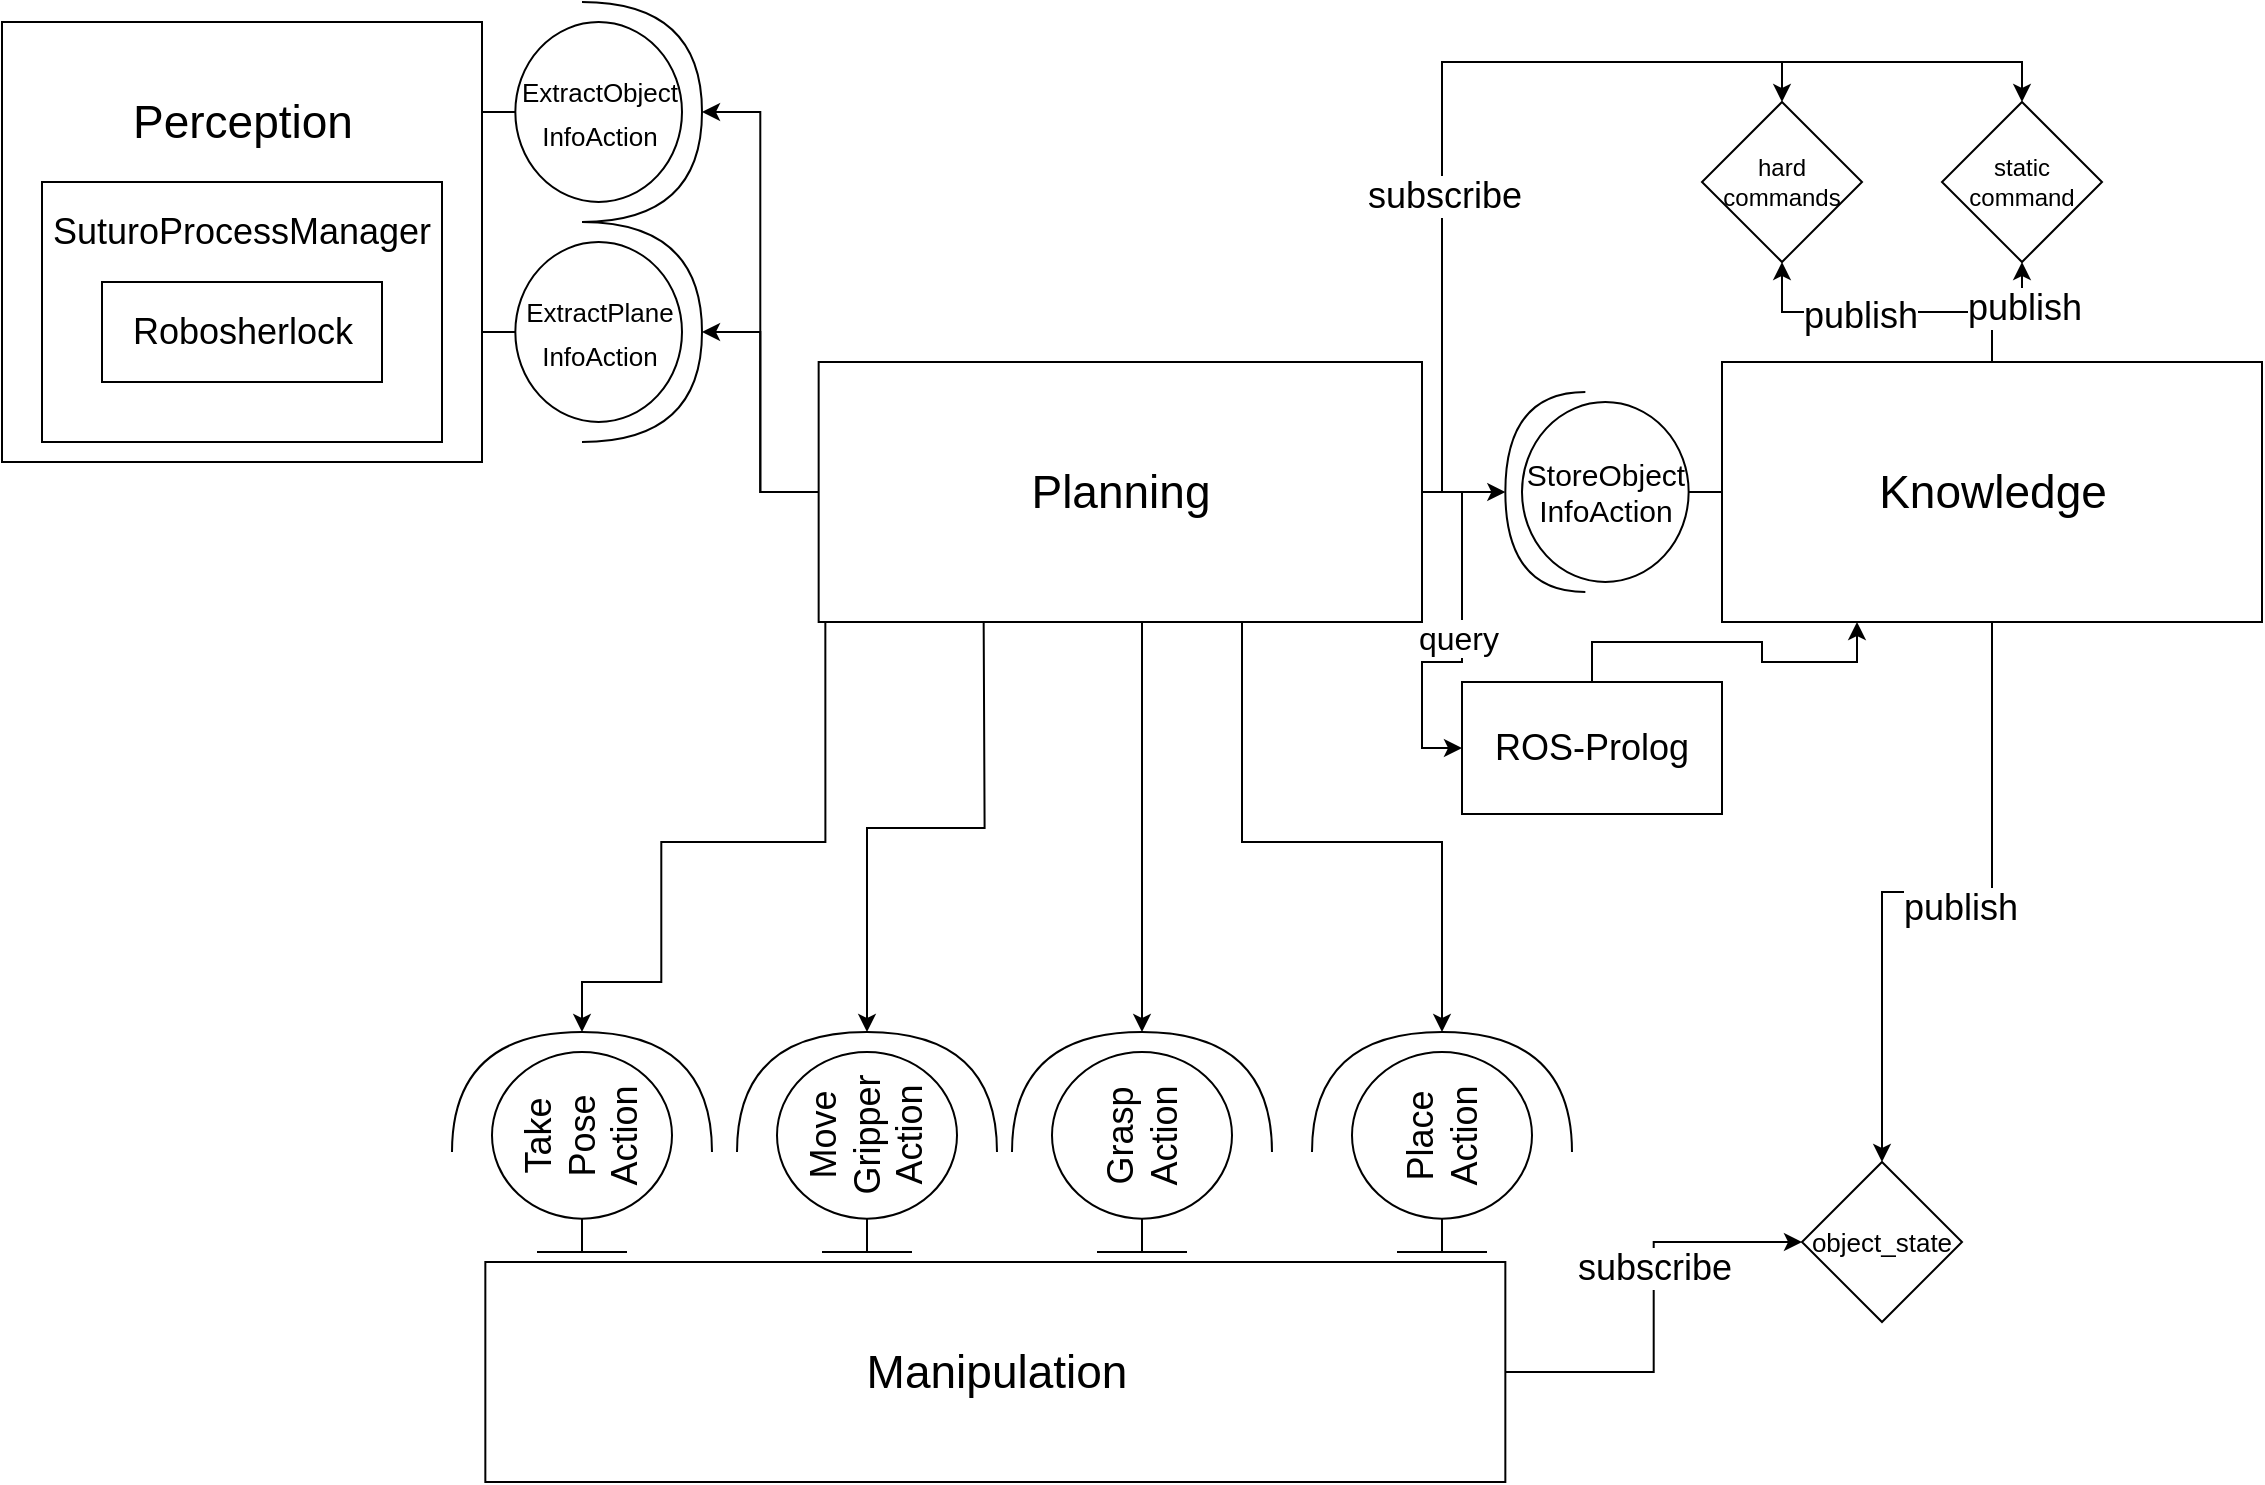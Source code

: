 <mxfile version="12.8.1" type="device"><diagram id="Q27ICh_SE6Kro_TdBoDV" name="Page-1"><mxGraphModel dx="856" dy="532" grid="1" gridSize="10" guides="1" tooltips="1" connect="1" arrows="1" fold="1" page="1" pageScale="1" pageWidth="1169" pageHeight="827" math="0" shadow="0"><root><mxCell id="0"/><mxCell id="1" parent="0"/><mxCell id="MCYXMMqYYZVDXR5rW_Yo-1" value="&lt;div style=&quot;font-size: 23px&quot;&gt;Perception&lt;/div&gt;" style="html=1;spacingBottom=120;" parent="1" vertex="1"><mxGeometry x="20" y="30" width="240" height="220" as="geometry"/></mxCell><mxCell id="MCYXMMqYYZVDXR5rW_Yo-45" style="edgeStyle=orthogonalEdgeStyle;rounded=0;orthogonalLoop=1;jettySize=auto;html=1;entryX=1;entryY=0.5;entryDx=0;entryDy=0;entryPerimeter=0;fontSize=18;" parent="1" target="MCYXMMqYYZVDXR5rW_Yo-42" edge="1"><mxGeometry relative="1" as="geometry"><Array as="points"><mxPoint x="431.67" y="440"/><mxPoint x="349.67" y="440"/><mxPoint x="349.67" y="510"/><mxPoint x="309.67" y="510"/></Array><mxPoint x="431.67" y="330.0" as="sourcePoint"/></mxGeometry></mxCell><mxCell id="MCYXMMqYYZVDXR5rW_Yo-47" style="edgeStyle=orthogonalEdgeStyle;rounded=0;orthogonalLoop=1;jettySize=auto;html=1;entryX=1;entryY=0.5;entryDx=0;entryDy=0;entryPerimeter=0;fontSize=18;" parent="1" target="MCYXMMqYYZVDXR5rW_Yo-29" edge="1"><mxGeometry relative="1" as="geometry"><mxPoint x="510.837" y="330.0" as="sourcePoint"/></mxGeometry></mxCell><mxCell id="MCYXMMqYYZVDXR5rW_Yo-48" style="edgeStyle=orthogonalEdgeStyle;rounded=0;orthogonalLoop=1;jettySize=auto;html=1;entryX=1;entryY=0.5;entryDx=0;entryDy=0;entryPerimeter=0;fontSize=18;" parent="1" target="MCYXMMqYYZVDXR5rW_Yo-38" edge="1"><mxGeometry relative="1" as="geometry"><Array as="points"><mxPoint x="590" y="460"/><mxPoint x="590" y="460"/></Array><mxPoint x="590.003" y="330.0" as="sourcePoint"/></mxGeometry></mxCell><mxCell id="MCYXMMqYYZVDXR5rW_Yo-49" style="edgeStyle=orthogonalEdgeStyle;rounded=0;orthogonalLoop=1;jettySize=auto;html=1;entryX=1;entryY=0.5;entryDx=0;entryDy=0;entryPerimeter=0;fontSize=18;" parent="1" target="MCYXMMqYYZVDXR5rW_Yo-40" edge="1"><mxGeometry relative="1" as="geometry"><Array as="points"><mxPoint x="640" y="440"/><mxPoint x="740" y="440"/></Array><mxPoint x="640.003" y="330.0" as="sourcePoint"/></mxGeometry></mxCell><mxCell id="AAQQxg-Q6XjtSC0mkvUI-15" style="edgeStyle=orthogonalEdgeStyle;rounded=0;orthogonalLoop=1;jettySize=auto;html=1;entryX=1;entryY=0.5;entryDx=0;entryDy=0;entryPerimeter=0;fontSize=18;" parent="1" source="MCYXMMqYYZVDXR5rW_Yo-12" target="AAQQxg-Q6XjtSC0mkvUI-13" edge="1"><mxGeometry relative="1" as="geometry"/></mxCell><mxCell id="AAQQxg-Q6XjtSC0mkvUI-16" style="edgeStyle=orthogonalEdgeStyle;rounded=0;orthogonalLoop=1;jettySize=auto;html=1;entryX=1;entryY=0.5;entryDx=0;entryDy=0;entryPerimeter=0;fontSize=18;" parent="1" source="MCYXMMqYYZVDXR5rW_Yo-12" target="AAQQxg-Q6XjtSC0mkvUI-14" edge="1"><mxGeometry relative="1" as="geometry"/></mxCell><mxCell id="AAQQxg-Q6XjtSC0mkvUI-26" style="edgeStyle=orthogonalEdgeStyle;rounded=0;orthogonalLoop=1;jettySize=auto;html=1;entryX=1;entryY=0.5;entryDx=0;entryDy=0;entryPerimeter=0;fontSize=18;" parent="1" source="MCYXMMqYYZVDXR5rW_Yo-12" target="AAQQxg-Q6XjtSC0mkvUI-25" edge="1"><mxGeometry relative="1" as="geometry"/></mxCell><mxCell id="AAQQxg-Q6XjtSC0mkvUI-40" style="edgeStyle=orthogonalEdgeStyle;rounded=0;orthogonalLoop=1;jettySize=auto;html=1;entryX=0.5;entryY=0;entryDx=0;entryDy=0;fontSize=18;" parent="1" source="MCYXMMqYYZVDXR5rW_Yo-12" target="AAQQxg-Q6XjtSC0mkvUI-33" edge="1"><mxGeometry relative="1" as="geometry"><Array as="points"><mxPoint x="740" y="265"/><mxPoint x="740" y="50"/><mxPoint x="910" y="50"/></Array></mxGeometry></mxCell><mxCell id="AAQQxg-Q6XjtSC0mkvUI-41" style="edgeStyle=orthogonalEdgeStyle;rounded=0;orthogonalLoop=1;jettySize=auto;html=1;entryX=0.5;entryY=0;entryDx=0;entryDy=0;fontSize=18;" parent="1" source="MCYXMMqYYZVDXR5rW_Yo-12" target="AAQQxg-Q6XjtSC0mkvUI-34" edge="1"><mxGeometry relative="1" as="geometry"><Array as="points"><mxPoint x="740" y="265"/><mxPoint x="740" y="50"/><mxPoint x="1030" y="50"/></Array></mxGeometry></mxCell><mxCell id="AAQQxg-Q6XjtSC0mkvUI-42" value="subscribe" style="text;html=1;align=center;verticalAlign=middle;resizable=0;points=[];labelBackgroundColor=#ffffff;fontSize=18;" parent="AAQQxg-Q6XjtSC0mkvUI-41" vertex="1" connectable="0"><mxGeometry x="-0.407" y="-1" relative="1" as="geometry"><mxPoint as="offset"/></mxGeometry></mxCell><mxCell id="keiEeIduDuaWGA2BYDJN-3" style="edgeStyle=orthogonalEdgeStyle;rounded=0;orthogonalLoop=1;jettySize=auto;html=1;entryX=0;entryY=0.5;entryDx=0;entryDy=0;" edge="1" parent="1" source="MCYXMMqYYZVDXR5rW_Yo-12" target="keiEeIduDuaWGA2BYDJN-1"><mxGeometry relative="1" as="geometry"/></mxCell><mxCell id="keiEeIduDuaWGA2BYDJN-4" value="query" style="text;html=1;align=center;verticalAlign=middle;resizable=0;points=[];labelBackgroundColor=#ffffff;fontSize=16;" vertex="1" connectable="0" parent="keiEeIduDuaWGA2BYDJN-3"><mxGeometry x="-0.017" y="-2" relative="1" as="geometry"><mxPoint as="offset"/></mxGeometry></mxCell><mxCell id="MCYXMMqYYZVDXR5rW_Yo-12" value="&lt;div style=&quot;font-size: 23px&quot;&gt;&lt;font style=&quot;font-size: 23px&quot;&gt;Planning&lt;/font&gt;&lt;/div&gt;" style="html=1;fontSize=18;" parent="1" vertex="1"><mxGeometry x="428.33" y="200" width="301.67" height="130" as="geometry"/></mxCell><mxCell id="AAQQxg-Q6XjtSC0mkvUI-29" style="edgeStyle=orthogonalEdgeStyle;rounded=0;orthogonalLoop=1;jettySize=auto;html=1;fontSize=18;" parent="1" source="MCYXMMqYYZVDXR5rW_Yo-18" target="AAQQxg-Q6XjtSC0mkvUI-28" edge="1"><mxGeometry relative="1" as="geometry"/></mxCell><mxCell id="AAQQxg-Q6XjtSC0mkvUI-30" value="&lt;div&gt;subscribe&lt;/div&gt;" style="text;html=1;align=center;verticalAlign=middle;resizable=0;points=[];labelBackgroundColor=#ffffff;fontSize=18;" parent="AAQQxg-Q6XjtSC0mkvUI-29" vertex="1" connectable="0"><mxGeometry x="0.183" relative="1" as="geometry"><mxPoint as="offset"/></mxGeometry></mxCell><mxCell id="MCYXMMqYYZVDXR5rW_Yo-18" value="&lt;div style=&quot;font-size: 23px&quot;&gt;&lt;font style=&quot;font-size: 23px&quot;&gt;Manipulation&lt;/font&gt;&lt;/div&gt;" style="html=1;fontSize=18;" parent="1" vertex="1"><mxGeometry x="261.67" y="650" width="510" height="110" as="geometry"/></mxCell><mxCell id="MCYXMMqYYZVDXR5rW_Yo-21" value="&lt;div&gt;Move Gripper Action&lt;/div&gt;" style="shape=umlBoundary;whiteSpace=wrap;html=1;fontSize=18;rotation=-90;" parent="1" vertex="1"><mxGeometry x="402.5" y="550" width="100" height="90" as="geometry"/></mxCell><mxCell id="MCYXMMqYYZVDXR5rW_Yo-29" value="" style="shape=requiredInterface;html=1;verticalLabelPosition=bottom;fontSize=18;rotation=-90;" parent="1" vertex="1"><mxGeometry x="422.5" y="500" width="60" height="130" as="geometry"/></mxCell><mxCell id="MCYXMMqYYZVDXR5rW_Yo-37" value="&lt;div&gt;Grasp Action&lt;/div&gt;" style="shape=umlBoundary;whiteSpace=wrap;html=1;fontSize=18;rotation=-90;" parent="1" vertex="1"><mxGeometry x="540" y="550" width="100" height="90" as="geometry"/></mxCell><mxCell id="MCYXMMqYYZVDXR5rW_Yo-38" value="" style="shape=requiredInterface;html=1;verticalLabelPosition=bottom;fontSize=18;rotation=-90;" parent="1" vertex="1"><mxGeometry x="560" y="500" width="60" height="130" as="geometry"/></mxCell><mxCell id="MCYXMMqYYZVDXR5rW_Yo-39" value="&lt;div&gt;Place Action&lt;/div&gt;" style="shape=umlBoundary;whiteSpace=wrap;html=1;fontSize=18;rotation=-90;" parent="1" vertex="1"><mxGeometry x="690" y="550" width="100" height="90" as="geometry"/></mxCell><mxCell id="MCYXMMqYYZVDXR5rW_Yo-40" value="" style="shape=requiredInterface;html=1;verticalLabelPosition=bottom;fontSize=18;rotation=-90;" parent="1" vertex="1"><mxGeometry x="710" y="500" width="60" height="130" as="geometry"/></mxCell><mxCell id="MCYXMMqYYZVDXR5rW_Yo-41" value="&lt;div&gt;Take Pose Action&lt;/div&gt;" style="shape=umlBoundary;whiteSpace=wrap;html=1;fontSize=18;rotation=-90;" parent="1" vertex="1"><mxGeometry x="260.0" y="550" width="100" height="90" as="geometry"/></mxCell><mxCell id="MCYXMMqYYZVDXR5rW_Yo-42" value="" style="shape=requiredInterface;html=1;verticalLabelPosition=bottom;fontSize=18;rotation=-90;" parent="1" vertex="1"><mxGeometry x="280.0" y="500" width="60" height="130" as="geometry"/></mxCell><mxCell id="AAQQxg-Q6XjtSC0mkvUI-1" value="SuturoProcessManager" style="rounded=0;whiteSpace=wrap;html=1;fontSize=18;spacingBottom=80;" parent="1" vertex="1"><mxGeometry x="40" y="110" width="200" height="130" as="geometry"/></mxCell><mxCell id="MCYXMMqYYZVDXR5rW_Yo-2" value="&lt;div style=&quot;font-size: 18px;&quot;&gt;Robosherlock&lt;/div&gt;" style="html=1;fontSize=18;" parent="1" vertex="1"><mxGeometry x="70" y="160" width="140" height="50" as="geometry"/></mxCell><mxCell id="AAQQxg-Q6XjtSC0mkvUI-5" value="&lt;div&gt;&lt;font style=&quot;font-size: 13px&quot;&gt;ExtractObject&lt;/font&gt;&lt;/div&gt;&lt;div&gt;&lt;font style=&quot;font-size: 13px&quot;&gt;InfoAction&lt;/font&gt;&lt;/div&gt;" style="shape=umlBoundary;whiteSpace=wrap;html=1;fontSize=18;rotation=0;" parent="1" vertex="1"><mxGeometry x="260.0" y="30" width="100" height="90" as="geometry"/></mxCell><mxCell id="AAQQxg-Q6XjtSC0mkvUI-6" value="&lt;div&gt;&lt;font style=&quot;font-size: 13px&quot;&gt;ExtractPlane&lt;/font&gt;&lt;/div&gt;&lt;div&gt;&lt;font style=&quot;font-size: 13px&quot;&gt;InfoAction&lt;/font&gt;&lt;/div&gt;" style="shape=umlBoundary;whiteSpace=wrap;html=1;fontSize=18;rotation=0;" parent="1" vertex="1"><mxGeometry x="260.0" y="140" width="100" height="90" as="geometry"/></mxCell><mxCell id="AAQQxg-Q6XjtSC0mkvUI-31" style="edgeStyle=orthogonalEdgeStyle;rounded=0;orthogonalLoop=1;jettySize=auto;html=1;entryX=0.5;entryY=0;entryDx=0;entryDy=0;fontSize=18;" parent="1" source="AAQQxg-Q6XjtSC0mkvUI-11" target="AAQQxg-Q6XjtSC0mkvUI-28" edge="1"><mxGeometry relative="1" as="geometry"/></mxCell><mxCell id="AAQQxg-Q6XjtSC0mkvUI-32" value="&lt;div&gt;publish&lt;/div&gt;" style="text;html=1;align=center;verticalAlign=middle;resizable=0;points=[];labelBackgroundColor=#ffffff;fontSize=18;" parent="AAQQxg-Q6XjtSC0mkvUI-31" vertex="1" connectable="0"><mxGeometry x="-0.171" y="-8" relative="1" as="geometry"><mxPoint x="-8" y="8" as="offset"/></mxGeometry></mxCell><mxCell id="AAQQxg-Q6XjtSC0mkvUI-35" style="edgeStyle=orthogonalEdgeStyle;rounded=0;orthogonalLoop=1;jettySize=auto;html=1;entryX=0.5;entryY=1;entryDx=0;entryDy=0;fontSize=18;" parent="1" source="AAQQxg-Q6XjtSC0mkvUI-11" target="AAQQxg-Q6XjtSC0mkvUI-33" edge="1"><mxGeometry relative="1" as="geometry"/></mxCell><mxCell id="AAQQxg-Q6XjtSC0mkvUI-37" value="&lt;div&gt;publish&lt;/div&gt;" style="text;html=1;align=center;verticalAlign=middle;resizable=0;points=[];labelBackgroundColor=#ffffff;fontSize=18;" parent="AAQQxg-Q6XjtSC0mkvUI-35" vertex="1" connectable="0"><mxGeometry x="0.183" y="2" relative="1" as="geometry"><mxPoint as="offset"/></mxGeometry></mxCell><mxCell id="AAQQxg-Q6XjtSC0mkvUI-36" style="edgeStyle=orthogonalEdgeStyle;rounded=0;orthogonalLoop=1;jettySize=auto;html=1;entryX=0.5;entryY=1;entryDx=0;entryDy=0;fontSize=18;" parent="1" source="AAQQxg-Q6XjtSC0mkvUI-11" target="AAQQxg-Q6XjtSC0mkvUI-34" edge="1"><mxGeometry relative="1" as="geometry"/></mxCell><mxCell id="AAQQxg-Q6XjtSC0mkvUI-38" value="&lt;div&gt;publish&lt;/div&gt;" style="text;html=1;align=center;verticalAlign=middle;resizable=0;points=[];labelBackgroundColor=#ffffff;fontSize=18;" parent="AAQQxg-Q6XjtSC0mkvUI-36" vertex="1" connectable="0"><mxGeometry x="0.292" y="-1" relative="1" as="geometry"><mxPoint as="offset"/></mxGeometry></mxCell><mxCell id="AAQQxg-Q6XjtSC0mkvUI-11" value="&lt;div style=&quot;font-size: 23px&quot;&gt;Knowledge&lt;/div&gt;" style="html=1;fontSize=18;" parent="1" vertex="1"><mxGeometry x="880" y="200" width="270" height="130" as="geometry"/></mxCell><mxCell id="AAQQxg-Q6XjtSC0mkvUI-13" value="" style="shape=requiredInterface;html=1;verticalLabelPosition=bottom;fontSize=18;rotation=0;" parent="1" vertex="1"><mxGeometry x="310" y="130" width="60" height="110" as="geometry"/></mxCell><mxCell id="AAQQxg-Q6XjtSC0mkvUI-14" value="" style="shape=requiredInterface;html=1;verticalLabelPosition=bottom;fontSize=18;rotation=0;" parent="1" vertex="1"><mxGeometry x="310" y="20" width="60" height="110" as="geometry"/></mxCell><mxCell id="AAQQxg-Q6XjtSC0mkvUI-20" value="&lt;div style=&quot;font-size: 15px&quot;&gt;&lt;font style=&quot;font-size: 15px&quot;&gt;StoreObject&lt;/font&gt;&lt;/div&gt;&lt;div style=&quot;font-size: 15px&quot;&gt;&lt;font style=&quot;font-size: 15px&quot;&gt;InfoAction&lt;/font&gt;&lt;/div&gt;" style="shape=umlBoundary;whiteSpace=wrap;html=1;fontSize=18;flipH=1;" parent="1" vertex="1"><mxGeometry x="780" y="220" width="100" height="90" as="geometry"/></mxCell><mxCell id="AAQQxg-Q6XjtSC0mkvUI-25" value="" style="shape=requiredInterface;html=1;verticalLabelPosition=bottom;fontSize=18;rotation=-180;" parent="1" vertex="1"><mxGeometry x="771.67" y="215" width="40" height="100" as="geometry"/></mxCell><mxCell id="AAQQxg-Q6XjtSC0mkvUI-28" value="&lt;div style=&quot;font-size: 13px&quot;&gt;&lt;font style=&quot;font-size: 13px&quot;&gt;object_state&lt;/font&gt;&lt;/div&gt;" style="rhombus;whiteSpace=wrap;html=1;fontSize=18;" parent="1" vertex="1"><mxGeometry x="920" y="600" width="80" height="80" as="geometry"/></mxCell><mxCell id="AAQQxg-Q6XjtSC0mkvUI-33" value="&lt;div style=&quot;font-size: 12px&quot;&gt;&lt;font style=&quot;font-size: 12px&quot;&gt;hard commands&lt;/font&gt;&lt;/div&gt;" style="rhombus;whiteSpace=wrap;html=1;fontSize=18;" parent="1" vertex="1"><mxGeometry x="870" y="70" width="80" height="80" as="geometry"/></mxCell><mxCell id="AAQQxg-Q6XjtSC0mkvUI-34" value="&lt;div style=&quot;font-size: 12px&quot;&gt;&lt;font style=&quot;font-size: 12px&quot;&gt;static command&lt;/font&gt;&lt;/div&gt;" style="rhombus;whiteSpace=wrap;html=1;fontSize=18;" parent="1" vertex="1"><mxGeometry x="990" y="70" width="80" height="80" as="geometry"/></mxCell><mxCell id="keiEeIduDuaWGA2BYDJN-6" style="edgeStyle=orthogonalEdgeStyle;rounded=0;orthogonalLoop=1;jettySize=auto;html=1;entryX=0.25;entryY=1;entryDx=0;entryDy=0;fontSize=16;" edge="1" parent="1" source="keiEeIduDuaWGA2BYDJN-1" target="AAQQxg-Q6XjtSC0mkvUI-11"><mxGeometry relative="1" as="geometry"/></mxCell><mxCell id="keiEeIduDuaWGA2BYDJN-1" value="&lt;div style=&quot;font-size: 18px&quot;&gt;&lt;font style=&quot;font-size: 18px&quot;&gt;ROS-Prolog&lt;/font&gt;&lt;/div&gt;" style="rounded=0;whiteSpace=wrap;html=1;" vertex="1" parent="1"><mxGeometry x="750" y="360" width="130" height="66" as="geometry"/></mxCell></root></mxGraphModel></diagram></mxfile>
